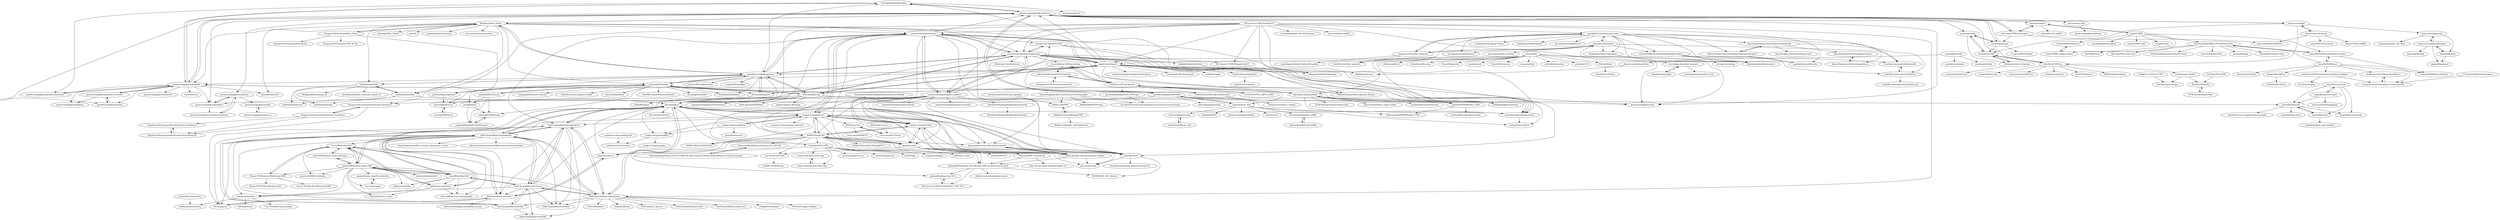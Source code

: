 digraph G {
"travisgoodspeed/goodfet" -> "greatscottgadgets/facedancer"
"travisgoodspeed/goodfet" -> "greatscottgadgets/greatfet-hardware"
"travisgoodspeed/goodfet" -> "greatscottgadgets/greatfet"
"travisgoodspeed/goodfet" -> "mossmann/im-me"
"nccgroup/umap" -> "nccgroup/umap2"
"nccgroup/umap" -> "schumilo/vUSBf"
"nccgroup/umap" -> "ollseg/usb-device-fuzzing"
"eblot/pyftdi" -> "ftd2xx/ftd2xx"
"eblot/pyftdi" -> "eblot/pyspiflash"
"eblot/pyftdi" -> "devttys0/libmpsse"
"eblot/pyftdi" -> "ohjeongwook/dumpflash"
"eblot/pyftdi" -> "richardeoin/ftx-prog"
"eblot/pyftdi" -> "tigard-tools/tigard"
"eblot/pyftdi" -> "YosysHQ/apicula" ["e"=1]
"eblot/pyftdi" -> "viveris/jtag-boundary-scanner"
"eblot/pyftdi" -> "pyusb/pyusb" ["e"=1]
"eblot/pyftdi" -> "YosysHQ/icestorm" ["e"=1]
"eblot/pyftdi" -> "square/pylink" ["e"=1]
"eblot/pyftdi" -> "orbcode/orbuculum" ["e"=1]
"eblot/pyftdi" -> "greatscottgadgets/luna" ["e"=1]
"eblot/pyftdi" -> "bkerler/NANDReader_FTDI"
"eblot/pyftdi" -> "pyocd/pyOCD" ["e"=1]
"matlo/GIMX" -> "matlo/GIMX-firmwares"
"matlo/GIMX" -> "matlo/serialusb"
"matlo/GIMX" -> "matlo/GIMX-configurations"
"matlo/GIMX" -> "MysteryDash/Offline-PS4-Remote-Play"
"matlo/GIMX" -> "komefai/PS4RemotePlayInterceptor"
"matlo/GIMX" -> "passinglink/passinglink" ["e"=1]
"matlo/GIMX" -> "matlo/GIMX-tools"
"matlo/GIMX" -> "shauleiz/vJoy" ["e"=1]
"openvizsla/ov_ftdi" -> "greatscottgadgets/ViewSB"
"openvizsla/ov_ftdi" -> "newaetech/phywhispererusb"
"openvizsla/ov_ftdi" -> "matwey/libopenvizsla"
"openvizsla/ov_ftdi" -> "eleqian/WiDSO" ["e"=1]
"openvizsla/ov_ftdi" -> "greatscottgadgets/daisho" ["e"=1]
"openvizsla/ov_ftdi" -> "tmbinc/xvcd" ["e"=1]
"openvizsla/ov_ftdi" -> "ultraembedded/usb_sniffer"
"Ledger-Donjon/scaffold" -> "Ledger-Donjon/pypdm"
"Ledger-Donjon/scaffold" -> "voidstarsec/fi-resources"
"greatscottgadgets/ViewSB" -> "greatscottgadgets/luna" ["e"=1]
"greatscottgadgets/ViewSB" -> "greatscottgadgets/greatfet"
"greatscottgadgets/ViewSB" -> "greatscottgadgets/facedancer"
"greatscottgadgets/ViewSB" -> "greatscottgadgets/packetry"
"greatscottgadgets/ViewSB" -> "usb-tools/pyopenvizsla"
"greatscottgadgets/ViewSB" -> "openvizsla/ov_ftdi"
"greatscottgadgets/ViewSB" -> "newaetech/phywhispererusb"
"newaetech/phywhispererusb" -> "noopwafel/iceglitch"
"Ledger-Donjon/lascar" -> "Ledger-Donjon/rainbow"
"Ledger-Donjon/lascar" -> "simple-crypto/SCALib"
"Ledger-Donjon/lascar" -> "Keysight/Jlsca"
"Ledger-Donjon/lascar" -> "eshard/scared"
"Ledger-Donjon/lascar" -> "Ledger-Donjon/scaffold"
"Ledger-Donjon/lascar" -> "phonchi/awesome-side-channel-attack"
"Ledger-Donjon/lascar" -> "ANSSI-FR/ASCAD"
"Ledger-Donjon/lascar" -> "newaetech/chipwhisperer"
"Ledger-Donjon/lascar" -> "ANSSI-FR/SecAESSTM32"
"Ledger-Donjon/lascar" -> "AISyLab/side-channel-analysis-toolbox"
"Ledger-Donjon/lascar" -> "J08nY/pyecsca"
"Ledger-Donjon/lascar" -> "eurecom-s3/screaming_channels"
"Ledger-Donjon/lascar" -> "SideChannelMarvels/Daredevil"
"Ledger-Donjon/lascar" -> "google/scaaml"
"Ledger-Donjon/lascar" -> "petrsocha/sicak"
"komefai/PS4Macro" -> "komefai/PS4RemotePlayInterceptor"
"komefai/PS4Macro" -> "komefai/PS4Macro.Remote"
"komefai/PS4Macro" -> "MysteryDash/Offline-PS4-Remote-Play"
"komefai/PS4Macro" -> "thiagomiranda3/PlaystationMacro"
"komefai/PS4Macro" -> "starshinata/PS4-Keyboard-and-Mouse-Adapter"
"komefai/PS4Macro" -> "xeropresence/remoteplay-version-patcher"
"komefai/PS4Macro" -> "daeken/ShockEmu"
"komefai/PS4Macro" -> "thestr4ng3r/chiaki" ["e"=1]
"kellman/LearnedDesignFPM" -> "Waller-Lab/Angle_SelfCalibration"
"kellman/LearnedDesignFPM" -> "Waller-Lab/FPM"
"devttys0/libmpsse" -> "l29ah/libmpsse"
"devttys0/libmpsse" -> "grandideastudio/jtagulator"
"gremwell/go-jtagenum" -> "szymonh/JTAGscan"
"ohjeongwook/dumpflash" -> "bkerler/NANDReader_FTDI"
"ohjeongwook/dumpflash" -> "ohjeongwook/NANDReader_FTDI"
"ohjeongwook/dumpflash" -> "SySS-Research/nand-dump-tools"
"ohjeongwook/dumpflash" -> "james-tate/arduino_nand_reader"
"ohjeongwook/dumpflash" -> "vmallet/ftdi-nand-flash-tool"
"ohjeongwook/dumpflash" -> "cyphunk/JTAGenum"
"ANSSI-FR/ASCAD" -> "gabzai/Methodology-for-efficient-CNN-architectures-in-SCA"
"ANSSI-FR/ASCAD" -> "google/scaaml"
"ANSSI-FR/ASCAD" -> "simple-crypto/SCALib"
"ANSSI-FR/ASCAD" -> "ANSSI-FR/secAES-ATmega8515"
"ANSSI-FR/ASCAD" -> "AISyLab/side-channel-analysis-toolbox"
"ANSSI-FR/ASCAD" -> "AISyLab/AISY_Framework"
"ANSSI-FR/ASCAD" -> "ikizhvatov/pysca"
"ANSSI-FR/ASCAD" -> "Ledger-Donjon/lascar"
"ANSSI-FR/ASCAD" -> "phonchi/awesome-side-channel-attack"
"ANSSI-FR/ASCAD" -> "gabzai/Ranking-Loss-SCA"
"ANSSI-FR/ASCAD" -> "Keysight/Jlsca"
"ANSSI-FR/ASCAD" -> "sca-research/ELMO"
"ANSSI-FR/ASCAD" -> "Nodulaire/SCA-DPA"
"ANSSI-FR/ASCAD" -> "NymeriaWang/DeepLearning_SCA_ASCAD"
"ANSSI-FR/ASCAD" -> "ANSSI-FR/SecAESSTM32"
"eshard/scared" -> "phonchi/awesome-side-channel-attack"
"eshard/scared" -> "Ledger-Donjon/lascar"
"eshard/scared" -> "simple-crypto/SCALib"
"eshard/scared" -> "AESHD/AES_HD_Dataset"
"eshard/scared" -> "backahasten/Simple-deep-learning-SCA"
"eshard/scared" -> "Keysight/Jlsca"
"eshard/scared" -> "petrsocha/sicak"
"gabzai/Methodology-for-efficient-CNN-architectures-in-SCA" -> "ikizhvatov/randomdelays-traces"
"gabzai/Methodology-for-efficient-CNN-architectures-in-SCA" -> "KULeuven-COSIC/TCHES20V3_CNN_SCA"
"gabzai/Methodology-for-efficient-CNN-architectures-in-SCA" -> "gabzai/Ranking-Loss-SCA"
"gabzai/Methodology-for-efficient-CNN-architectures-in-SCA" -> "AESHD/AES_HD_Dataset"
"ph4r05/Whitebox-crypto-AES-java" -> "Gr1zz/WhiteBoxAES"
"ph4r05/Whitebox-crypto-AES-java" -> "ph4r05/Whitebox-crypto-AES"
"komefai/PS4RemotePlayInterceptor" -> "komefai/PS4Macro"
"komefai/PS4RemotePlayInterceptor" -> "komefai/PS4Macro.Remote"
"komefai/PS4RemotePlayInterceptor" -> "MysteryDash/Offline-PS4-Remote-Play"
"viveris/jtag-boundary-scanner" -> "colinoflynn/pyjtagbs"
"viveris/jtag-boundary-scanner" -> "jxwleong/jtag-boundary-scan"
"linux-usb-gadgets/gt" -> "linux-usb-gadgets/libusbgx"
"linux-usb-gadgets/gt" -> "libusbg/libusbg"
"linux-usb-gadgets/gt" -> "kopasiak/simple_usb_chat"
"hydrabus/hydrabus" -> "hydrabus/hydrafw"
"hydrabus/hydrabus" -> "hydrabus/hydratool"
"hydrabus/hydrabus" -> "hydrabus/hydranfc"
"hydrabus/hydrabus" -> "Keysight/Jlsca"
"matlo/GIMX-firmwares" -> "matlo/GIMX-configurations"
"usb-tools/USBProxy-legacy" -> "greatscottgadgets/facedancer"
"usb-tools/USBProxy-legacy" -> "matlo/serialusb"
"usb-tools/USBProxy-legacy" -> "nesto-software/USBProxy"
"usb-tools/USBProxy-legacy" -> "nccgroup/umap2"
"newaetech/chipwhisperer-jupyter" -> "newaetech/chipwhisperer"
"newaetech/chipwhisperer-jupyter" -> "newaetech/chipwhisperer-husky"
"newaetech/chipwhisperer-jupyter" -> "HardwareHackingHandbook/notebooks"
"newaetech/chipwhisperer-jupyter" -> "eshard/scared"
"newaetech/chipwhisperer-jupyter" -> "phonchi/awesome-side-channel-attack"
"newaetech/chipwhisperer-jupyter" -> "Keysight/Jlsca"
"newaetech/chipwhisperer-jupyter" -> "newaetech/chipshouter-picoemp"
"newaetech/chipwhisperer-jupyter" -> "simple-crypto/SCALib"
"newaetech/chipwhisperer-jupyter" -> "newaetech/chipwhisperer-tutorials"
"newaetech/chipwhisperer-jupyter" -> "Ledger-Donjon/lascar"
"newaetech/chipwhisperer-jupyter" -> "ANSSI-FR/ASCAD"
"newaetech/chipwhisperer-jupyter" -> "Nodulaire/SCA-DPA"
"newaetech/chipwhisperer-jupyter" -> "google/scaaml"
"newaetech/chipwhisperer-jupyter" -> "newaetech/ChipSHOUTER"
"greatscottgadgets/greatfet-tutorials" -> "greatscottgadgets/greatfet"
"greatscottgadgets/greatfet-tutorials" -> "greatscottgadgets/libgreat"
"greatscottgadgets/greatfet-tutorials" -> "greatfet-hardware/azalea"
"ermin-sakic/first-order-dpa" -> "ermin-sakic/second-order-dpa"
"bkerler/NANDReader_FTDI" -> "ohjeongwook/dumpflash"
"bkerler/NANDReader_FTDI" -> "ohjeongwook/NANDReader_FTDI"
"bkerler/NANDReader_FTDI" -> "maehw/ftdi-nand-flash-reader"
"newaetech/ChipSHOUTER" -> "newaetech/chipshouter-picoemp"
"newaetech/ChipSHOUTER" -> "noopwafel/iceglitch"
"newaetech/ChipSHOUTER" -> "newaetech/phywhispererusb"
"libusbg/libusbg" -> "linux-usb-gadgets/libusbgx"
"libusbg/libusbg" -> "gadgetd/gadgetd"
"cryptolu/whitebox" -> "hellman/ches2022wbc"
"cryptolu/whitebox" -> "hellman/thesis"
"cryptolu/whitebox" -> "UzL-ITS/white-box-masking"
"Ledger-Donjon/rainbow" -> "Ledger-Donjon/lascar"
"Ledger-Donjon/rainbow" -> "Ledger-Donjon/scaffold"
"Ledger-Donjon/rainbow" -> "jevinskie/emusca"
"greatfet-hardware/azalea" -> "greatscottgadgets/greatfet-tutorials"
"J08nY/pyecsca" -> "crocs-muni/DiSSECT"
"J08nY/pyecsca" -> "crocs-muni/ECTester"
"ermin-sakic/second-order-dpa" -> "ermin-sakic/first-order-dpa"
"usb-tools/nu-map" -> "greatscottgadgets/pyfwup"
"NymeriaWang/DeepLearning_SCA_ASCAD" -> "NymeriaWang/Advanced-Far-Field-EM-Side-Channel-Attack-onAES-Based-on-Deep-Learning"
"SpaceExplorationTechnologies/starlink-wifi" -> "SpaceExplorationTechnologies/starlink-wifi-gen2"
"SpaceExplorationTechnologies/starlink-wifi" -> "SpaceExplorationTechnologies/u-boot"
"SpaceExplorationTechnologies/starlink-wifi" -> "SpaceExplorationTechnologies/linux"
"SpaceExplorationTechnologies/starlink-wifi" -> "SpaceExplorationTechnologies/sssd"
"SmartImagingLabUConn/Fourier-Ptychography" -> "bu-cisl/3D-Fourier-ptychography-on-LED-array-microscope"
"SmartImagingLabUConn/Fourier-Ptychography" -> "MRogalski96/FPM-app"
"SmartImagingLabUConn/Fourier-Ptychography" -> "Waller-Lab/FPM"
"schumilo/vUSBf" -> "nccgroup/umap"
"schumilo/vUSBf" -> "HexHive/USBFuzz"
"schumilo/vUSBf" -> "ollseg/usb-device-fuzzing"
"newaetech/chipwhisperer" -> "newaetech/chipwhisperer-jupyter"
"newaetech/chipwhisperer" -> "Ledger-Donjon/lascar"
"newaetech/chipwhisperer" -> "newaetech/chipshouter-picoemp"
"newaetech/chipwhisperer" -> "ANSSI-FR/ASCAD"
"newaetech/chipwhisperer" -> "grandideastudio/jtagulator"
"newaetech/chipwhisperer" -> "newaetech/ChipSHOUTER"
"newaetech/chipwhisperer" -> "Keysight/Jlsca"
"newaetech/chipwhisperer" -> "google/scaaml"
"newaetech/chipwhisperer" -> "eshard/scared"
"newaetech/chipwhisperer" -> "simple-crypto/SCALib"
"newaetech/chipwhisperer" -> "tigard-tools/tigard"
"newaetech/chipwhisperer" -> "SideChannelMarvels/Daredevil"
"newaetech/chipwhisperer" -> "greatscottgadgets/facedancer"
"newaetech/chipwhisperer" -> "phonchi/awesome-side-channel-attack"
"newaetech/chipwhisperer" -> "AISyLab/side-channel-analysis-toolbox"
"ultraembedded/usb2sniffer" -> "ultraembedded/usb_sniffer"
"r57zone/DualShock4-emulator" -> "xeropresence/remoteplay-version-patcher"
"starshinata/PS4-Keyboard-and-Mouse-Adapter" -> "xeropresence/remoteplay-version-patcher"
"starshinata/PS4-Keyboard-and-Mouse-Adapter" -> "ko1N/mouseplay"
"chipfail/chipfail-glitcher" -> "chipfail/pmod-mux"
"tigard-tools/tigard" -> "esden/bitmagic"
"tigard-tools/tigard" -> "newaetech/chipshouter-picoemp"
"tigard-tools/tigard" -> "greatscottgadgets/luna" ["e"=1]
"tigard-tools/tigard" -> "grandideastudio/jtagulator"
"tigard-tools/tigard" -> "Aodrulez/blueTag"
"tigard-tools/tigard" -> "hamid-elaosta/TigarDen"
"tigard-tools/tigard" -> "orangecrab-fpga/orangecrab-hardware" ["e"=1]
"tigard-tools/tigard" -> "cyphunk/JTAGenum"
"tigard-tools/tigard" -> "newaetech/chipwhisperer"
"tigard-tools/tigard" -> "travisgoodspeed/goodfet"
"tigard-tools/tigard" -> "greatscottgadgets/facedancer"
"tigard-tools/tigard" -> "smunaut/ice40-playground" ["e"=1]
"tigard-tools/tigard" -> "newaetech/phywhispererusb"
"tigard-tools/tigard" -> "openvizsla/ov_ftdi"
"tigard-tools/tigard" -> "GlasgowEmbedded/glasgow" ["e"=1]
"Yossioren/AttacksonImplementationsCourseBook" -> "google/scaaml"
"Yossioren/AttacksonImplementationsCourseBook" -> "Keysight/Jlsca"
"Yossioren/AttacksonImplementationsCourseBook" -> "simple-crypto/SCALib"
"google/scaaml" -> "simple-crypto/SCALib"
"google/scaaml" -> "ANSSI-FR/ASCAD"
"google/scaaml" -> "AISyLab/side-channel-analysis-toolbox"
"google/scaaml" -> "AISyLab/AISY_Framework"
"google/scaaml" -> "gabzai/Methodology-for-efficient-CNN-architectures-in-SCA"
"google/scaaml" -> "petrsocha/sicak"
"google/scaaml" -> "sca-research/ELMO"
"google/scaaml" -> "brisfors/DLSCA"
"AISyLab/side-channel-analysis-toolbox" -> "gabzai/Methodology-for-efficient-CNN-architectures-in-SCA"
"AISyLab/side-channel-analysis-toolbox" -> "petrsocha/sicak"
"phonchi/awesome-side-channel-attack" -> "AISyLab/side-channel-analysis-toolbox"
"phonchi/awesome-side-channel-attack" -> "eshard/scared"
"JohannesObermaier/f103-analysis" -> "doegox/stm32f1-firmware-extractor"
"JohannesObermaier/f103-analysis" -> "CTXz/stm32f1-picopwner"
"J08nY/std-curves" -> "crocs-muni/ECTester"
"balena/aes-whitebox" -> "Gr1zz/WhiteBoxAES"
"balena/aes-whitebox" -> "ph4r05/Whitebox-crypto-AES"
"balena/aes-whitebox" -> "ohhoo/White-box-Cryptographic"
"balena/aes-whitebox" -> "chrku/whitebox_crypto"
"hydrabus/hydrafw" -> "hydrabus/hydrabus"
"hydrabus/hydrafw" -> "hydrabus/hydranfc"
"hydrabus/hydrafw" -> "hydrabus/hydratool"
"hydrabus/hydrafw" -> "WolfgangMau/chamgo-qt" ["e"=1]
"hydrabus/hydrafw" -> "hydrabus/hydrafw_hydranfc_shield_v2"
"hydrabus/hydrafw" -> "grandideastudio/jtagulator"
"Nexus-TYF/Xiao-Lai-White-box-SM4" -> "Nexus-TYF/Bai-Wu-White-box-SM4"
"Nexus-TYF/Xiao-Lai-White-box-SM4" -> "Nexus-TYF/CEJO-whitebox-AES"
"Nexus-TYF/Xiao-Lai-White-box-SM4" -> "Gr1zz/WhiteBoxAES"
"samyk/glitchsink" -> "samyk/crackerjack" ["e"=1]
"samyk/glitchsink" -> "samyk/glitchisnk"
"samyk/glitchsink" -> "akacastor/xplain-glitcher"
"doegox/stm32f1-firmware-extractor" -> "JohannesObermaier/f103-analysis"
"KULeuven-COSIC/TCHES20V3_CNN_SCA" -> "gabzai/Ranking-Loss-SCA"
"pavikonda/RaspberryPi_FPScope" -> "bu-cisl/3D-Fourier-ptychography-on-LED-array-microscope"
"greatscottgadgets/apollo" -> "greatscottgadgets/saturn-v"
"xairy/raw-gadget" -> "AristoChen/usb-proxy"
"xairy/raw-gadget" -> "greatscottgadgets/facedancer"
"xairy/raw-gadget" -> "schumilo/vUSBf"
"xairy/raw-gadget" -> "linux-usb-gadgets/gt"
"xairy/raw-gadget" -> "HexHive/USBFuzz"
"szymonh/JTAGscan" -> "szymonh/SWDscan"
"szymonh/SWDscan" -> "szymonh/JTAGscan"
"gabzai/Ranking-Loss-SCA" -> "KULeuven-COSIC/TCHES20V3_CNN_SCA"
"SpaceExplorationTechnologies/u-boot" -> "SpaceExplorationTechnologies/linux"
"SpaceExplorationTechnologies/linux" -> "SpaceExplorationTechnologies/u-boot"
"danopstech/starlink" -> "sparky8512/starlink-grpc-tools"
"danopstech/starlink" -> "danopstech/starlink_exporter"
"danopstech/starlink" -> "Tysonpower/starlinkstatus"
"danopstech/starlink" -> "ChuckTSI/BetterThanNothingWebInterface"
"danopstech/starlink" -> "starlink-community/dishyworld"
"danopstech/starlink" -> "dbjohnson/starlink-monitor"
"danopstech/starlink" -> "sponsianus/dishy_grafana"
"danopstech/starlink" -> "olegkutkov/Space-Debugger"
"HexHive/USBFuzz" -> "secsysresearch/DRFuzz" ["e"=1]
"HexHive/USBFuzz" -> "sslab-gatech/janus" ["e"=1]
"HexHive/USBFuzz" -> "vul337/PrIntFuzz" ["e"=1]
"HexHive/USBFuzz" -> "schumilo/vUSBf"
"HexHive/USBFuzz" -> "ZHYfeng/Dependency" ["e"=1]
"HexHive/USBFuzz" -> "hustdebug/v-shuttle"
"HexHive/USBFuzz" -> "purseclab/fuzzusb"
"hustdebug/v-shuttle" -> "hustdebug/scavenger"
"hustdebug/v-shuttle" -> "HexHive/ViDeZZo"
"AISyLab/AISY_Framework" -> "Chair-for-Security-Engineering/DL-LA"
"AISyLab/AISY_Framework" -> "gabzai/Methodology-for-efficient-CNN-architectures-in-SCA"
"simple-crypto/SCALib" -> "google/scaaml"
"simple-crypto/SCALib" -> "AISyLab/AISY_Framework"
"simple-crypto/SCALib" -> "AISyLab/side-channel-analysis-toolbox"
"simple-crypto/SCALib" -> "Ledger-Donjon/lascar"
"simple-crypto/SCALib" -> "ANSSI-FR/ASCAD"
"ftd2xx/ftd2xx" -> "ctrl-shift-esc/ftd2xx"
"sparky8512/starlink-grpc-tools" -> "danopstech/starlink"
"sparky8512/starlink-grpc-tools" -> "starlink-community/starlink-cli"
"sparky8512/starlink-grpc-tools" -> "ChuckTSI/BetterThanNothingWebInterface"
"sparky8512/starlink-grpc-tools" -> "danopstech/starlink_exporter"
"sparky8512/starlink-grpc-tools" -> "quarkslab/starlink-tools"
"sparky8512/starlink-grpc-tools" -> "dbjohnson/starlink-monitor"
"sparky8512/starlink-grpc-tools" -> "Tysonpower/starlinkstatus"
"sparky8512/starlink-grpc-tools" -> "SpaceExplorationTechnologies/starlink-wifi"
"sparky8512/starlink-grpc-tools" -> "Leask/Starlink-Signal-Status"
"sparky8512/starlink-grpc-tools" -> "SpaceExplorationTechnologies/starlink-wifi-gen2"
"sparky8512/starlink-grpc-tools" -> "starlink-community/dishyworld"
"sparky8512/starlink-grpc-tools" -> "bmillham/starlink-graph"
"sparky8512/starlink-grpc-tools" -> "olegkutkov/Space-Debugger"
"sparky8512/starlink-grpc-tools" -> "DanMolz/starlink_exporter"
"sparky8512/starlink-grpc-tools" -> "jim-olsen/StarlinkRemote"
"Gr1zz/WhiteBoxAES" -> "balena/aes-whitebox"
"Gr1zz/WhiteBoxAES" -> "ph4r05/Whitebox-crypto-AES"
"Gr1zz/WhiteBoxAES" -> "ph4r05/Whitebox-crypto-AES-java"
"Gr1zz/WhiteBoxAES" -> "Nexus-TYF/Xiao-Lai-White-box-SM4"
"Gr1zz/WhiteBoxAES" -> "ohhoo/White-box-Cryptographic"
"Gr1zz/WhiteBoxAES" -> "OpenWhiteBox/AES"
"Gr1zz/WhiteBoxAES" -> "JeanGa128/AES-whitebox"
"danopstech/starlink_exporter" -> "danopstech/starlink"
"danopstech/starlink_exporter" -> "DanMolz/starlink_exporter"
"danopstech/starlink_exporter" -> "sparky8512/starlink-grpc-tools"
"danopstech/starlink_exporter" -> "geerlingguy/docker-fedora34-ansible"
"atc1441/ESP32_nRF52_SWD" -> "CTXz/stm32f1-picopwner"
"jvdsn/white-box-speck" -> "hellman/ches2022wbc"
"OpenVizslaTNG/ov_ftdi" -> "matwey/libopenvizsla"
"starlink-community/starlink-cli" -> "starlink-community/dishyworld"
"starlink-community/starlink-cli" -> "starlink-community/starlink-grpc-go"
"Waller-Lab/FPM" -> "kellman/LearnedDesignFPM"
"starlink-community/dishyworld" -> "starlink-community/starlink-cli"
"ChuckTSI/BetterThanNothingWebInterface" -> "starlink-community/dishyworld"
"ChuckTSI/BetterThanNothingWebInterface" -> "starlink-community/starlink-cli"
"ChuckTSI/BetterThanNothingWebInterface" -> "dbjohnson/starlink-monitor"
"colinoflynn/pyjtagbs" -> "viveris/jtag-boundary-scanner"
"matlo/GIMX-configurations" -> "matlo/GIMX-firmwares"
"hamid-elaosta/TigarDen" -> "tigard-tools/xiaomao"
"greatscottgadgets/saturn-v" -> "greatscottgadgets/apollo"
"NymeriaWang/Advanced-Far-Field-EM-Side-Channel-Attack-onAES-Based-on-Deep-Learning" -> "NymeriaWang/DeepLearning_SCA_ASCAD"
"DangerousPrototypes/Bus_Pirate" -> "BusPirate/Bus_Pirate"
"DangerousPrototypes/Bus_Pirate" -> "DangerousPrototypes/BusPirate5-firmware"
"DangerousPrototypes/Bus_Pirate" -> "DangerousPrototypes/Downloads"
"DangerousPrototypes/Bus_Pirate" -> "DangerousPrototypes/USB_IR_Toy"
"newaetech/chipshouter-picoemp" -> "newaetech/ChipSHOUTER"
"newaetech/chipshouter-picoemp" -> "newaetech/chipwhisperer"
"newaetech/chipshouter-picoemp" -> "newaetech/chipwhisperer-jupyter"
"newaetech/chipshouter-picoemp" -> "MKesenheimer/fault-injection-library"
"newaetech/chipshouter-picoemp" -> "tigard-tools/tigard"
"newaetech/chipshouter-picoemp" -> "ElectronicCats/faultycat"
"newaetech/chipshouter-picoemp" -> "BitBangingBytes/Glitchy"
"newaetech/chipshouter-picoemp" -> "grandideastudio/jtagulator"
"newaetech/chipshouter-picoemp" -> "newaetech/phywhispererusb"
"newaetech/chipshouter-picoemp" -> "racerxdl/stm32f0-pico-dump"
"newaetech/chipshouter-picoemp" -> "Aodrulez/blueTag"
"newaetech/chipshouter-picoemp" -> "chipfail/chipfail-glitcher"
"newaetech/chipshouter-picoemp" -> "CTXz/stm32f1-picopwner"
"newaetech/chipshouter-picoemp" -> "Ledger-Donjon/scaffold"
"newaetech/chipshouter-picoemp" -> "KULeuven-COSIC/SimpleLink-FI"
"linux-usb-gadgets/libusbgx" -> "linux-usb-gadgets/gt"
"linux-usb-gadgets/libusbgx" -> "libusbg/libusbg"
"linux-usb-gadgets/libusbgx" -> "kopasiak/libusbg"
"linux-usb-gadgets/libusbgx" -> "gadgetd/gadgetd"
"Aodrulez/blueTag" -> "grandideastudio/jtagulator"
"Aodrulez/blueTag" -> "cyphunk/JTAGenum"
"Aodrulez/blueTag" -> "phdussud/pico-dirtyJtag" ["e"=1]
"Aodrulez/blueTag" -> "DangerousPrototypes/BusPirate5-firmware"
"Aodrulez/blueTag" -> "tigard-tools/tigard"
"Aodrulez/blueTag" -> "BitBangingBytes/Glitchy"
"Aodrulez/blueTag" -> "szymonh/JTAGscan"
"Aodrulez/blueTag" -> "newaetech/chipshouter-picoemp"
"Aodrulez/blueTag" -> "stacksmashing/tamarin-firmware" ["e"=1]
"Aodrulez/blueTag" -> "whid-injector/PIZZAbite"
"Aodrulez/blueTag" -> "nmatt0/mitmtools"
"AristoChen/usb-proxy" -> "xairy/raw-gadget"
"AristoChen/usb-proxy" -> "nesto-software/USBProxy"
"AristoChen/usb-proxy" -> "blegas78/usb-sniffify"
"AristoChen/usb-proxy" -> "patryk4815/usb-proxy"
"matlo/serialusb" -> "usb-tools/USBProxy-legacy"
"matlo/serialusb" -> "matlo/bb_usb_sniffer"
"matlo/serialusb" -> "matlo/GIMX"
"RUB-SysSec/Hypercube" -> "HexHive/ViDeZZo"
"HexHive/ViDeZZo" -> "RUB-SysSec/Hypercube"
"nmatt0/mitmtools" -> "nmatt0/bletools"
"nmatt0/mitmtools" -> "nmatt0/firmwaretools"
"nmatt0/mitmtools" -> "nmatt0/reverse-engineering-examples"
"nmatt0/mitmtools" -> "nmatt0/netsec-docs"
"SpaceExplorationTechnologies/starlink-wifi-gen2" -> "SpaceExplorationTechnologies/starlink-wifi"
"SpaceExplorationTechnologies/starlink-wifi-gen2" -> "quarkslab/starlink-tools"
"OpenWhiteBox/AES" -> "ph4r05/Whitebox-crypto-AES"
"OpenWhiteBox/AES" -> "jeffsaremi/wbaes"
"OpenWhiteBox/AES" -> "Gr1zz/WhiteBoxAES"
"OpenWhiteBox/AES" -> "SideChannelMarvels/Deadpool"
"OpenWhiteBox/AES" -> "cryptolu/whitebox"
"OpenWhiteBox/AES" -> "SideChannelMarvels/Tracer"
"OpenWhiteBox/AES" -> "balena/aes-whitebox"
"OpenWhiteBox/AES" -> "ohhoo/White-box-Cryptographic"
"greatscottgadgets/greatfet" -> "greatscottgadgets/greatfet-tutorials"
"greatscottgadgets/greatfet" -> "greatscottgadgets/facedancer"
"greatscottgadgets/greatfet" -> "greatfet-hardware/azalea"
"greatscottgadgets/greatfet" -> "greatscottgadgets/greatfet-hardware"
"greatscottgadgets/greatfet" -> "greatscottgadgets/ViewSB"
"greatscottgadgets/greatfet" -> "greatscottgadgets/yardstick" ["e"=1]
"greatscottgadgets/greatfet" -> "travisgoodspeed/goodfet"
"greatscottgadgets/greatfet" -> "greatscottgadgets/packetry"
"greatscottgadgets/greatfet" -> "atlas0fd00m/rfcat" ["e"=1]
"greatscottgadgets/greatfet" -> "greatscottgadgets/libgreat"
"greatscottgadgets/greatfet" -> "AsFaBw/erica"
"greatscottgadgets/greatfet-hardware" -> "greatscottgadgets/greatfet"
"greatscottgadgets/packetry" -> "greatscottgadgets/cynthion"
"greatscottgadgets/packetry" -> "greatscottgadgets/cynthion-hardware"
"HardwareHackingHandbook/notebooks" -> "HardwareHackingHandbook/teardowns"
"SideChannelMarvels/Daredevil" -> "SideChannelMarvels/Orka"
"SideChannelMarvels/Daredevil" -> "SideChannelMarvels/Tracer"
"SideChannelMarvels/Daredevil" -> "SideChannelMarvels/JeanGrey"
"SideChannelMarvels/Daredevil" -> "SideChannelMarvels/Deadpool"
"SideChannelMarvels/Daredevil" -> "Keysight/Jlsca"
"SideChannelMarvels/Daredevil" -> "FdLSifu/qscat"
"SideChannelMarvels/Daredevil" -> "SideChannelMarvels/Hulk"
"SideChannelMarvels/Daredevil" -> "ikizhvatov/jlsca-tutorials"
"SideChannelMarvels/Daredevil" -> "SideChannelMarvels/Stark" ["e"=1]
"BusPirate/Bus_Pirate" -> "DangerousPrototypes/Bus_Pirate"
"BusPirate/Bus_Pirate" -> "mikebdp2/Bus_Pirate"
"BusPirate/Bus_Pirate" -> "grandideastudio/jtagulator"
"BusPirate/Bus_Pirate" -> "cyphunk/JTAGenum"
"BusPirate/Bus_Pirate" -> "greatscottgadgets/facedancer"
"BusPirate/Bus_Pirate" -> "jawi/ols" ["e"=1]
"BusPirate/Bus_Pirate" -> "newaetech/chipshouter-picoemp"
"BusPirate/Bus_Pirate" -> "hydrabus/hydrabus"
"BusPirate/Bus_Pirate" -> "juhasch/pyBusPirateLite"
"BusPirate/Bus_Pirate" -> "greatscottgadgets/greatfet"
"BusPirate/Bus_Pirate" -> "micronucleus/micronucleus" ["e"=1]
"BusPirate/Bus_Pirate" -> "newaetech/chipwhisperer"
"BusPirate/Bus_Pirate" -> "GlasgowEmbedded/glasgow" ["e"=1]
"BusPirate/Bus_Pirate" -> "atlas0fd00m/rfcat" ["e"=1]
"BusPirate/Bus_Pirate" -> "hydrabus/hydrafw"
"KULeuven-COSIC/Starlink-FI" -> "quarkslab/starlink-tools"
"KULeuven-COSIC/Starlink-FI" -> "newaetech/chipshouter-picoemp"
"KULeuven-COSIC/Starlink-FI" -> "KULeuven-COSIC/SimpleLink-FI"
"KULeuven-COSIC/Starlink-FI" -> "newaetech/chipwhisperer"
"KULeuven-COSIC/Starlink-FI" -> "newaetech/phywhispererusb"
"KULeuven-COSIC/Starlink-FI" -> "hydrabus/hydrabus"
"KULeuven-COSIC/Starlink-FI" -> "tigard-tools/tigard"
"KULeuven-COSIC/Starlink-FI" -> "newaetech/chipwhisperer-jupyter"
"KULeuven-COSIC/Starlink-FI" -> "sparky8512/starlink-grpc-tools"
"KULeuven-COSIC/Starlink-FI" -> "greatscottgadgets/luna" ["e"=1]
"KULeuven-COSIC/Starlink-FI" -> "tyranid/blackhat-usa-2022-demos"
"KULeuven-COSIC/Starlink-FI" -> "Keysight/Jlsca"
"KULeuven-COSIC/Starlink-FI" -> "GlasgowEmbedded/glasgow" ["e"=1]
"KULeuven-COSIC/Starlink-FI" -> "muccc/iridium-toolkit" ["e"=1]
"KULeuven-COSIC/Starlink-FI" -> "SideChannelMarvels/JeanGrey"
"racerxdl/stm32f0-pico-dump" -> "CTXz/stm32f1-picopwner"
"racerxdl/stm32f0-pico-dump" -> "JohannesObermaier/f103-analysis"
"racerxdl/stm32f0-pico-dump" -> "BitBangingBytes/Glitchy"
"racerxdl/stm32f0-pico-dump" -> "lolwheel/stm32f4-rdp-workaround"
"SideChannelMarvels/Deadpool" -> "SideChannelMarvels/Tracer"
"SideChannelMarvels/Deadpool" -> "SideChannelMarvels/Daredevil"
"SideChannelMarvels/Deadpool" -> "SideChannelMarvels/JeanGrey"
"SideChannelMarvels/Deadpool" -> "OpenWhiteBox/AES"
"SideChannelMarvels/Deadpool" -> "Keysight/Jlsca"
"SideChannelMarvels/Deadpool" -> "SideChannelMarvels/Stark" ["e"=1]
"SideChannelMarvels/Deadpool" -> "SideChannelMarvels/Orka"
"SideChannelMarvels/Deadpool" -> "ph4r05/Whitebox-crypto-AES"
"SideChannelMarvels/Deadpool" -> "cryptolu/whitebox"
"SideChannelMarvels/Deadpool" -> "ikizhvatov/jlsca-tutorials"
"SideChannelMarvels/Deadpool" -> "Ledger-Donjon/lascar"
"SideChannelMarvels/Deadpool" -> "FdLSifu/qscat"
"SideChannelMarvels/Deadpool" -> "CryptoExperts/whibox_contest_submission_server"
"SideChannelMarvels/Deadpool" -> "Gr1zz/WhiteBoxAES"
"SideChannelMarvels/Deadpool" -> "advanced-threat-research/firmware-security-training" ["e"=1]
"SideChannelMarvels/Orka" -> "SideChannelMarvels/Daredevil"
"SideChannelMarvels/Orka" -> "SideChannelMarvels/Hulk"
"SideChannelMarvels/Orka" -> "SideChannelMarvels/Tracer"
"SideChannelMarvels/JeanGrey" -> "SideChannelMarvels/Stark" ["e"=1]
"SideChannelMarvels/JeanGrey" -> "SideChannelMarvels/Daredevil"
"SideChannelMarvels/JeanGrey" -> "SideChannelMarvels/Deadpool"
"SideChannelMarvels/JeanGrey" -> "SideChannelMarvels/Orka"
"SideChannelMarvels/JeanGrey" -> "SideChannelMarvels/Tracer"
"SideChannelMarvels/JeanGrey" -> "Pr0214/Unidbg_FindKey" ["e"=1]
"SideChannelMarvels/JeanGrey" -> "Pr0214/findhash" ["e"=1]
"SideChannelMarvels/JeanGrey" -> "Keysight/Jlsca"
"SideChannelMarvels/JeanGrey" -> "Daeinar/dfa-aes"
"SideChannelMarvels/JeanGrey" -> "Pr0214/trace_natives" ["e"=1]
"SideChannelMarvels/JeanGrey" -> "SeeFlowerX/frida-protobuf" ["e"=1]
"SideChannelMarvels/JeanGrey" -> "SeeFlowerX/frida-smali-trace" ["e"=1]
"SideChannelMarvels/JeanGrey" -> "sledgeh4w/chomper" ["e"=1]
"SideChannelMarvels/Tracer" -> "SideChannelMarvels/Daredevil"
"SideChannelMarvels/Tracer" -> "SideChannelMarvels/Orka"
"SideChannelMarvels/Tracer" -> "SideChannelMarvels/Deadpool"
"SideChannelMarvels/Tracer" -> "SideChannelMarvels/JeanGrey"
"SideChannelMarvels/Tracer" -> "ikizhvatov/jlsca-tutorials"
"SideChannelMarvels/Tracer" -> "Keysight/Jlsca"
"SideChannelMarvels/Tracer" -> "cryptolu/whitebox"
"SideChannelMarvels/Tracer" -> "OpenWhiteBox/AES"
"SideChannelMarvels/Tracer" -> "SideChannelMarvels/Stark" ["e"=1]
"SideChannelMarvels/Tracer" -> "SideChannelMarvels/Hulk"
"thiagomiranda3/PlaystationMacro" -> "xeropresence/remoteplay-version-patcher"
"ultraembedded/usb_sniffer" -> "ultraembedded/usb2sniffer"
"Nodulaire/SCA-DPA" -> "ermin-sakic/second-order-dpa"
"Nodulaire/SCA-DPA" -> "ermin-sakic/first-order-dpa"
"Nodulaire/SCA-DPA" -> "ikizhvatov/pysca"
"Nodulaire/SCA-DPA" -> "rumpeltux/libdpa"
"Nodulaire/SCA-DPA" -> "jcb82/aes_cache"
"Nodulaire/SCA-DPA" -> "nvietsang/dpa-on-aes"
"Nodulaire/SCA-DPA" -> "mchoudary/grizzly"
"Nodulaire/SCA-DPA" -> "GaPhil/dpa"
"xeropresence/remoteplay-version-patcher" -> "thiagomiranda3/PlaystationMacro"
"s0duku/cve-2022-31705" -> "hustdebug/scavenger"
"cyphunk/NANDDump" -> "cyphunk/ParallelFLASHDumper"
"nmatt0/bletools" -> "nmatt0/mitmtools"
"nmatt0/bletools" -> "nmatt0/netgear-wpa-wordlist"
"tsu-iscd/jcrypto" -> "aguinet/hmac_sha256_whitebox"
"nccgroup/umap2" -> "nccgroup/umap"
"nccgroup/umap2" -> "schumilo/vUSBf"
"nccgroup/umap2" -> "greatscottgadgets/facedancer"
"nccgroup/umap2" -> "nccgroup/BLE-Replay" ["e"=1]
"CTXz/stm32f1-picopwner" -> "JohannesObermaier/f103-analysis"
"CTXz/stm32f1-picopwner" -> "lolwheel/stm32f4-rdp-workaround"
"CTXz/stm32f1-picopwner" -> "racerxdl/stm32f0-pico-dump"
"CTXz/stm32f1-picopwner" -> "BitBangingBytes/Glitchy"
"CTXz/stm32f1-picopwner" -> "MKesenheimer/fault-injection-library"
"CTXz/stm32f1-picopwner" -> "pavikonda/RaspberryPi_FPScope"
"CTXz/stm32f1-picopwner" -> "atc1441/ESP32_nRF52_SWD"
"aapooksman/certmitm" -> "nmatt0/mitmrouter"
"aapooksman/certmitm" -> "nmatt0/mitmtools"
"aapooksman/certmitm" -> "kevin-mizu/domloggerpp" ["e"=1]
"cyphunk/JTAGenum" -> "cyphunk/RS232enum"
"cyphunk/JTAGenum" -> "grandideastudio/jtagulator"
"cyphunk/JTAGenum" -> "gremwell/go-jtagenum"
"cyphunk/JTAGenum" -> "Aodrulez/blueTag"
"cyphunk/JTAGenum" -> "dxa4481/inputProtectionShield"
"cyphunk/JTAGenum" -> "szymonh/JTAGscan"
"cyphunk/JTAGenum" -> "dirtyjtag/DirtyJTAG" ["e"=1]
"cyphunk/JTAGenum" -> "ohjeongwook/dumpflash"
"cyphunk/JTAGenum" -> "cyphunk/NANDDump"
"cyphunk/JTAGenum" -> "firmadyne/firmadyne" ["e"=1]
"cyphunk/JTAGenum" -> "unixdj/depcb"
"cyphunk/JTAGenum" -> "rampageX/firmware-mod-kit" ["e"=1]
"cyphunk/JTAGenum" -> "attify/firmware-analysis-toolkit" ["e"=1]
"cyphunk/JTAGenum" -> "devttys0/libmpsse"
"cyphunk/JTAGenum" -> "devttys0/baudrate" ["e"=1]
"ollseg/usb-device-fuzzing" -> "nccgroup/FrisbeeLite"
"ollseg/usb-device-fuzzing" -> "schumilo/vUSBf"
"greatscottgadgets/cynthion" -> "greatscottgadgets/packetry"
"greatscottgadgets/cynthion" -> "greatscottgadgets/cynthion-hardware"
"greatscottgadgets/cynthion" -> "greatscottgadgets/apollo"
"lolwheel/stm32f4-rdp-workaround" -> "darkspr1te/sraptor_exploit"
"greatscottgadgets/cynthion-hardware" -> "greatscottgadgets/cynthion"
"crocs-muni/ECTester" -> "J08nY/pyecsca"
"olegkutkov/Space-Debugger" -> "ertong/star-debug"
"daeken/ShockEmu" -> "willoftw/ShockEmu"
"DangerousPrototypes/BusPirate5-firmware" -> "DangerousPrototypes/BusPirate5-hardware"
"DangerousPrototypes/BusPirate5-firmware" -> "DangerousPrototypes/BusPirate5-docs-firmware"
"DangerousPrototypes/BusPirate5-docs-firmware" -> "DangerousPrototypes/BusPirate5-docs-hardware"
"DangerousPrototypes/BusPirate5-hardware" -> "DangerousPrototypes/BusPirate5-docs-firmware"
"DangerousPrototypes/BusPirate5-hardware" -> "DangerousPrototypes/BusPirate5-docs-hardware"
"DangerousPrototypes/BusPirate5-hardware" -> "DangerousPrototypes/BusPirate5-firmware"
"DangerousPrototypes/BusPirate5-docs-hardware" -> "DangerousPrototypes/BusPirate5-docs-firmware"
"voidstarsec/hw-hacking-lab" -> "voidstarsec/fi-resources"
"nmatt0/mitmrouter" -> "aapooksman/certmitm"
"nmatt0/mitmrouter" -> "nmatt0/mitmtools"
"nmatt0/mitmrouter" -> "nmatt0/firmwaretools"
"nmatt0/mitmrouter" -> "nmatt0/bletools"
"unixdj/depcb" -> "cyphunk/ParallelFLASHDumper"
"unixdj/depcb" -> "cyphunk/NANDDump"
"HexHive/HyperPill" -> "HexHive/ViDeZZo"
"Keysight/Jlsca" -> "ikizhvatov/jlsca-tutorials"
"Keysight/Jlsca" -> "SideChannelMarvels/Daredevil"
"Keysight/Jlsca" -> "Ledger-Donjon/lascar"
"Keysight/Jlsca" -> "FdLSifu/qscat"
"Keysight/Jlsca" -> "Nodulaire/SCA-DPA"
"Keysight/Jlsca" -> "ikizhvatov/pysca"
"Keysight/Jlsca" -> "eshard/scared"
"Keysight/Jlsca" -> "SideChannelMarvels/Deadpool"
"Keysight/Jlsca" -> "ResultsMayVary/ctf" ["e"=1]
"Keysight/Jlsca" -> "SideChannelMarvels/JeanGrey"
"Keysight/Jlsca" -> "noopwafel/iceglitch"
"Keysight/Jlsca" -> "AISyLab/side-channel-analysis-toolbox"
"greatscottgadgets/facedancer" -> "greatscottgadgets/greatfet"
"greatscottgadgets/facedancer" -> "greatscottgadgets/luna" ["e"=1]
"greatscottgadgets/facedancer" -> "greatscottgadgets/ViewSB"
"greatscottgadgets/facedancer" -> "usb-tools/USBProxy-legacy"
"greatscottgadgets/facedancer" -> "nccgroup/umap2"
"greatscottgadgets/facedancer" -> "travisgoodspeed/goodfet"
"greatscottgadgets/facedancer" -> "greatscottgadgets/cynthion"
"greatscottgadgets/facedancer" -> "xairy/raw-gadget"
"greatscottgadgets/facedancer" -> "greatscottgadgets/packetry"
"greatscottgadgets/facedancer" -> "greatfet-hardware/azalea"
"greatscottgadgets/facedancer" -> "nccgroup/umap"
"greatscottgadgets/facedancer" -> "matlo/serialusb"
"greatscottgadgets/facedancer" -> "HexHive/USBFuzz"
"greatscottgadgets/facedancer" -> "usb-tools/nu-map"
"greatscottgadgets/facedancer" -> "BusPirate/Bus_Pirate"
"akacastor/xplain-glitcher" -> "chipfail/pmod-mux"
"ph4r05/Whitebox-crypto-AES" -> "Gr1zz/WhiteBoxAES"
"ph4r05/Whitebox-crypto-AES" -> "balena/aes-whitebox"
"ph4r05/Whitebox-crypto-AES" -> "OpenWhiteBox/AES"
"ph4r05/Whitebox-crypto-AES" -> "ph4r05/Whitebox-crypto-AES-java"
"ph4r05/Whitebox-crypto-AES" -> "jeffsaremi/wbaes"
"ph4r05/Whitebox-crypto-AES" -> "mimoo/whiteboxDES"
"ph4r05/Whitebox-crypto-AES" -> "SideChannelMarvels/Deadpool"
"ph4r05/Whitebox-crypto-AES" -> "Nexus-TYF/Xiao-Lai-White-box-SM4"
"ph4r05/Whitebox-crypto-AES" -> "JeanGa128/AES-whitebox"
"ph4r05/Whitebox-crypto-AES" -> "cryptolu/whitebox"
"ph4r05/Whitebox-crypto-AES" -> "tsu-iscd/jcrypto"
"ph4r05/Whitebox-crypto-AES" -> "SideChannelMarvels/JeanGrey"
"ph4r05/Whitebox-crypto-AES" -> "aguinet/hmac_sha256_whitebox"
"ph4r05/Whitebox-crypto-AES" -> "chrku/whitebox_crypto"
"FdLSifu/qscat" -> "ikizhvatov/jlsca-tutorials"
"aguinet/hmac_sha256_whitebox" -> "tsu-iscd/jcrypto"
"grandideastudio/jtagulator" -> "cyphunk/JTAGenum"
"grandideastudio/jtagulator" -> "Aodrulez/blueTag"
"grandideastudio/jtagulator" -> "newaetech/chipwhisperer"
"grandideastudio/jtagulator" -> "devttys0/libmpsse"
"grandideastudio/jtagulator" -> "newaetech/chipshouter-picoemp"
"grandideastudio/jtagulator" -> "tigard-tools/tigard"
"grandideastudio/jtagulator" -> "gremwell/go-jtagenum"
"grandideastudio/jtagulator" -> "greatscottgadgets/greatfet"
"grandideastudio/jtagulator" -> "hydrabus/hydrafw"
"grandideastudio/jtagulator" -> "BusPirate/Bus_Pirate"
"grandideastudio/jtagulator" -> "Keysight/Jlsca"
"grandideastudio/jtagulator" -> "firmadyne/firmadyne" ["e"=1]
"grandideastudio/jtagulator" -> "syncsrc/MicroRenovator" ["e"=1]
"grandideastudio/jtagulator" -> "travisgoodspeed/goodfet"
"grandideastudio/jtagulator" -> "craigz28/firmwalker" ["e"=1]
"ikizhvatov/pysca" -> "ikizhvatov/jlsca-tutorials"
"ikizhvatov/jlsca-tutorials" -> "Keysight/Jlsca"
"ikizhvatov/jlsca-tutorials" -> "ikizhvatov/leakage-modelling-tutorial"
"ikizhvatov/jlsca-tutorials" -> "FdLSifu/qscat"
"ikizhvatov/jlsca-tutorials" -> "ikizhvatov/pysca"
"MysteryDash/Offline-PS4-Remote-Play" -> "komefai/PS4RemotePlayInterceptor"
"MysteryDash/Offline-PS4-Remote-Play" -> "delroth/ps4-remote-play"
"MysteryDash/Offline-PS4-Remote-Play" -> "SiSTR0/ps4ren"
"MysteryDash/Offline-PS4-Remote-Play" -> "JDsnyke/PS4-Cheat-List" ["e"=1]
"MysteryDash/Offline-PS4-Remote-Play" -> "xXxTheDarkprogramerxXx/PS3Tools" ["e"=1]
"MysteryDash/Offline-PS4-Remote-Play" -> "maxton/LibOrbisPkg" ["e"=1]
"MysteryDash/Offline-PS4-Remote-Play" -> "mmozeiko/pkgi" ["e"=1]
"benkrasnow/Fourier-ptycography" -> "Waller-Lab/FPM"
"cyphunk/RS232enum" -> "cyphunk/ParallelFLASHDumper"
"cyphunk/RS232enum" -> "cyphunk/NANDDump"
"cyphunk/RS232enum" -> "unixdj/depcb"
"cyphunk/RS232enum" -> "cyphunk/JTAGenum"
"sca-research/ELMO" -> "0xADE1A1DE/Rosita"
"matwey/libopenvizsla" -> "OpenVizslaTNG/ov_ftdi"
"cyphunk/ParallelFLASHDumper" -> "cyphunk/NANDDump"
"travisgoodspeed/goodfet" ["l"="32.051,-4.884"]
"greatscottgadgets/facedancer" ["l"="32.033,-4.828"]
"greatscottgadgets/greatfet-hardware" ["l"="32.083,-4.858"]
"greatscottgadgets/greatfet" ["l"="32.059,-4.859"]
"mossmann/im-me" ["l"="31.988,-4.876"]
"nccgroup/umap" ["l"="32.019,-4.75"]
"nccgroup/umap2" ["l"="32.022,-4.778"]
"schumilo/vUSBf" ["l"="32.027,-4.725"]
"ollseg/usb-device-fuzzing" ["l"="32.019,-4.699"]
"eblot/pyftdi" ["l"="32.006,-5.139"]
"ftd2xx/ftd2xx" ["l"="32.01,-5.201"]
"eblot/pyspiflash" ["l"="32.007,-5.174"]
"devttys0/libmpsse" ["l"="32.034,-5.031"]
"ohjeongwook/dumpflash" ["l"="31.983,-5.112"]
"richardeoin/ftx-prog" ["l"="31.983,-5.188"]
"tigard-tools/tigard" ["l"="32.063,-4.972"]
"YosysHQ/apicula" ["l"="32.839,-3.864"]
"viveris/jtag-boundary-scanner" ["l"="31.962,-5.22"]
"pyusb/pyusb" ["l"="-17.82,-43.386"]
"YosysHQ/icestorm" ["l"="32.887,-3.844"]
"square/pylink" ["l"="-17.616,-43.108"]
"orbcode/orbuculum" ["l"="-17.866,-43.112"]
"greatscottgadgets/luna" ["l"="32.832,-3.847"]
"bkerler/NANDReader_FTDI" ["l"="31.976,-5.15"]
"pyocd/pyOCD" ["l"="-17.691,-43.128"]
"matlo/GIMX" ["l"="31.931,-4.619"]
"matlo/GIMX-firmwares" ["l"="31.901,-4.609"]
"matlo/serialusb" ["l"="31.973,-4.706"]
"matlo/GIMX-configurations" ["l"="31.915,-4.598"]
"MysteryDash/Offline-PS4-Remote-Play" ["l"="31.886,-4.555"]
"komefai/PS4RemotePlayInterceptor" ["l"="31.904,-4.54"]
"passinglink/passinglink" ["l"="-12.953,3.575"]
"matlo/GIMX-tools" ["l"="31.945,-4.598"]
"shauleiz/vJoy" ["l"="-14.215,1.724"]
"openvizsla/ov_ftdi" ["l"="32.002,-4.91"]
"greatscottgadgets/ViewSB" ["l"="32.023,-4.869"]
"newaetech/phywhispererusb" ["l"="32.08,-4.952"]
"matwey/libopenvizsla" ["l"="31.958,-4.908"]
"eleqian/WiDSO" ["l"="-17.066,-42.706"]
"greatscottgadgets/daisho" ["l"="32.67,-3.871"]
"tmbinc/xvcd" ["l"="-19.708,-42.727"]
"ultraembedded/usb_sniffer" ["l"="31.941,-4.89"]
"Ledger-Donjon/scaffold" ["l"="32.168,-5.102"]
"Ledger-Donjon/pypdm" ["l"="32.195,-5.117"]
"voidstarsec/fi-resources" ["l"="32.216,-5.153"]
"greatscottgadgets/packetry" ["l"="31.998,-4.835"]
"usb-tools/pyopenvizsla" ["l"="31.998,-4.858"]
"noopwafel/iceglitch" ["l"="32.074,-5.012"]
"Ledger-Donjon/lascar" ["l"="32.095,-5.099"]
"Ledger-Donjon/rainbow" ["l"="32.146,-5.137"]
"simple-crypto/SCALib" ["l"="32.112,-5.078"]
"Keysight/Jlsca" ["l"="32.061,-5.061"]
"eshard/scared" ["l"="32.088,-5.075"]
"phonchi/awesome-side-channel-attack" ["l"="32.101,-5.064"]
"ANSSI-FR/ASCAD" ["l"="32.111,-5.106"]
"newaetech/chipwhisperer" ["l"="32.094,-5.027"]
"ANSSI-FR/SecAESSTM32" ["l"="32.102,-5.136"]
"AISyLab/side-channel-analysis-toolbox" ["l"="32.101,-5.081"]
"J08nY/pyecsca" ["l"="32.114,-5.204"]
"eurecom-s3/screaming_channels" ["l"="32.122,-5.172"]
"SideChannelMarvels/Daredevil" ["l"="32.027,-5.069"]
"google/scaaml" ["l"="32.128,-5.088"]
"petrsocha/sicak" ["l"="32.112,-5.092"]
"komefai/PS4Macro" ["l"="31.886,-4.499"]
"komefai/PS4Macro.Remote" ["l"="31.907,-4.514"]
"thiagomiranda3/PlaystationMacro" ["l"="31.903,-4.472"]
"starshinata/PS4-Keyboard-and-Mouse-Adapter" ["l"="31.869,-4.453"]
"xeropresence/remoteplay-version-patcher" ["l"="31.894,-4.455"]
"daeken/ShockEmu" ["l"="31.843,-4.485"]
"thestr4ng3r/chiaki" ["l"="-13.752,2.722"]
"kellman/LearnedDesignFPM" ["l"="32.453,-5.201"]
"Waller-Lab/Angle_SelfCalibration" ["l"="32.475,-5.208"]
"Waller-Lab/FPM" ["l"="32.429,-5.198"]
"l29ah/libmpsse" ["l"="32,-5.021"]
"grandideastudio/jtagulator" ["l"="32.084,-4.975"]
"gremwell/go-jtagenum" ["l"="32.061,-4.997"]
"szymonh/JTAGscan" ["l"="32.087,-5.003"]
"ohjeongwook/NANDReader_FTDI" ["l"="31.961,-5.14"]
"SySS-Research/nand-dump-tools" ["l"="31.942,-5.154"]
"james-tate/arduino_nand_reader" ["l"="31.951,-5.127"]
"vmallet/ftdi-nand-flash-tool" ["l"="31.968,-5.127"]
"cyphunk/JTAGenum" ["l"="32.036,-5.003"]
"gabzai/Methodology-for-efficient-CNN-architectures-in-SCA" ["l"="32.128,-5.122"]
"ANSSI-FR/secAES-ATmega8515" ["l"="32.119,-5.148"]
"AISyLab/AISY_Framework" ["l"="32.139,-5.106"]
"ikizhvatov/pysca" ["l"="32.059,-5.103"]
"gabzai/Ranking-Loss-SCA" ["l"="32.128,-5.137"]
"sca-research/ELMO" ["l"="32.154,-5.117"]
"Nodulaire/SCA-DPA" ["l"="32.076,-5.134"]
"NymeriaWang/DeepLearning_SCA_ASCAD" ["l"="32.104,-5.156"]
"AESHD/AES_HD_Dataset" ["l"="32.1,-5.117"]
"backahasten/Simple-deep-learning-SCA" ["l"="32.071,-5.115"]
"ikizhvatov/randomdelays-traces" ["l"="32.152,-5.154"]
"KULeuven-COSIC/TCHES20V3_CNN_SCA" ["l"="32.136,-5.153"]
"ph4r05/Whitebox-crypto-AES-java" ["l"="31.898,-5.119"]
"Gr1zz/WhiteBoxAES" ["l"="31.917,-5.106"]
"ph4r05/Whitebox-crypto-AES" ["l"="31.917,-5.085"]
"colinoflynn/pyjtagbs" ["l"="31.958,-5.249"]
"jxwleong/jtag-boundary-scan" ["l"="31.934,-5.242"]
"linux-usb-gadgets/gt" ["l"="31.938,-4.719"]
"linux-usb-gadgets/libusbgx" ["l"="31.903,-4.701"]
"libusbg/libusbg" ["l"="31.897,-4.722"]
"kopasiak/simple_usb_chat" ["l"="31.931,-4.692"]
"hydrabus/hydrabus" ["l"="32.118,-4.949"]
"hydrabus/hydrafw" ["l"="32.118,-4.923"]
"hydrabus/hydratool" ["l"="32.142,-4.93"]
"hydrabus/hydranfc" ["l"="32.149,-4.913"]
"usb-tools/USBProxy-legacy" ["l"="31.996,-4.76"]
"nesto-software/USBProxy" ["l"="32.044,-4.736"]
"newaetech/chipwhisperer-jupyter" ["l"="32.122,-5.054"]
"newaetech/chipwhisperer-husky" ["l"="32.166,-5.061"]
"HardwareHackingHandbook/notebooks" ["l"="32.179,-5.078"]
"newaetech/chipshouter-picoemp" ["l"="32.139,-5.004"]
"newaetech/chipwhisperer-tutorials" ["l"="32.149,-5.051"]
"newaetech/ChipSHOUTER" ["l"="32.112,-5.006"]
"greatscottgadgets/greatfet-tutorials" ["l"="32.08,-4.829"]
"greatscottgadgets/libgreat" ["l"="32.097,-4.832"]
"greatfet-hardware/azalea" ["l"="32.066,-4.814"]
"ermin-sakic/first-order-dpa" ["l"="32.077,-5.181"]
"ermin-sakic/second-order-dpa" ["l"="32.084,-5.168"]
"maehw/ftdi-nand-flash-reader" ["l"="31.956,-5.177"]
"gadgetd/gadgetd" ["l"="31.878,-4.708"]
"cryptolu/whitebox" ["l"="31.934,-5.057"]
"hellman/ches2022wbc" ["l"="31.89,-5.037"]
"hellman/thesis" ["l"="31.911,-5.03"]
"UzL-ITS/white-box-masking" ["l"="31.911,-5.045"]
"jevinskie/emusca" ["l"="32.175,-5.18"]
"crocs-muni/DiSSECT" ["l"="32.107,-5.229"]
"crocs-muni/ECTester" ["l"="32.125,-5.242"]
"usb-tools/nu-map" ["l"="31.998,-4.802"]
"greatscottgadgets/pyfwup" ["l"="31.971,-4.788"]
"NymeriaWang/Advanced-Far-Field-EM-Side-Channel-Attack-onAES-Based-on-Deep-Learning" ["l"="32.102,-5.18"]
"SpaceExplorationTechnologies/starlink-wifi" ["l"="32.268,-4.81"]
"SpaceExplorationTechnologies/starlink-wifi-gen2" ["l"="32.258,-4.839"]
"SpaceExplorationTechnologies/u-boot" ["l"="32.263,-4.776"]
"SpaceExplorationTechnologies/linux" ["l"="32.254,-4.79"]
"SpaceExplorationTechnologies/sssd" ["l"="32.281,-4.781"]
"SmartImagingLabUConn/Fourier-Ptychography" ["l"="32.39,-5.174"]
"bu-cisl/3D-Fourier-ptychography-on-LED-array-microscope" ["l"="32.346,-5.14"]
"MRogalski96/FPM-app" ["l"="32.396,-5.195"]
"HexHive/USBFuzz" ["l"="32.054,-4.719"]
"ultraembedded/usb2sniffer" ["l"="31.914,-4.884"]
"r57zone/DualShock4-emulator" ["l"="31.903,-4.415"]
"ko1N/mouseplay" ["l"="31.853,-4.429"]
"chipfail/chipfail-glitcher" ["l"="32.224,-4.979"]
"chipfail/pmod-mux" ["l"="32.287,-4.961"]
"esden/bitmagic" ["l"="32.029,-4.965"]
"Aodrulez/blueTag" ["l"="32.111,-4.985"]
"hamid-elaosta/TigarDen" ["l"="32.005,-4.963"]
"orangecrab-fpga/orangecrab-hardware" ["l"="32.833,-3.921"]
"smunaut/ice40-playground" ["l"="32.808,-3.945"]
"GlasgowEmbedded/glasgow" ["l"="32.862,-3.834"]
"Yossioren/AttacksonImplementationsCourseBook" ["l"="32.074,-5.089"]
"brisfors/DLSCA" ["l"="32.155,-5.088"]
"JohannesObermaier/f103-analysis" ["l"="32.26,-5.052"]
"doegox/stm32f1-firmware-extractor" ["l"="32.288,-5.064"]
"CTXz/stm32f1-picopwner" ["l"="32.23,-5.052"]
"J08nY/std-curves" ["l"="32.134,-5.28"]
"balena/aes-whitebox" ["l"="31.9,-5.099"]
"ohhoo/White-box-Cryptographic" ["l"="31.918,-5.124"]
"chrku/whitebox_crypto" ["l"="31.887,-5.082"]
"WolfgangMau/chamgo-qt" ["l"="55.998,2.868"]
"hydrabus/hydrafw_hydranfc_shield_v2" ["l"="32.146,-4.886"]
"Nexus-TYF/Xiao-Lai-White-box-SM4" ["l"="31.883,-5.117"]
"Nexus-TYF/Bai-Wu-White-box-SM4" ["l"="31.854,-5.124"]
"Nexus-TYF/CEJO-whitebox-AES" ["l"="31.863,-5.139"]
"samyk/glitchsink" ["l"="32.393,-4.947"]
"samyk/crackerjack" ["l"="55.003,2.598"]
"samyk/glitchisnk" ["l"="32.42,-4.945"]
"akacastor/xplain-glitcher" ["l"="32.345,-4.949"]
"pavikonda/RaspberryPi_FPScope" ["l"="32.295,-5.102"]
"greatscottgadgets/apollo" ["l"="31.925,-4.805"]
"greatscottgadgets/saturn-v" ["l"="31.903,-4.8"]
"xairy/raw-gadget" ["l"="32.043,-4.757"]
"AristoChen/usb-proxy" ["l"="32.078,-4.733"]
"szymonh/SWDscan" ["l"="32.117,-5.023"]
"danopstech/starlink" ["l"="32.338,-4.834"]
"sparky8512/starlink-grpc-tools" ["l"="32.295,-4.852"]
"danopstech/starlink_exporter" ["l"="32.308,-4.817"]
"Tysonpower/starlinkstatus" ["l"="32.345,-4.862"]
"ChuckTSI/BetterThanNothingWebInterface" ["l"="32.318,-4.835"]
"starlink-community/dishyworld" ["l"="32.325,-4.821"]
"dbjohnson/starlink-monitor" ["l"="32.324,-4.855"]
"sponsianus/dishy_grafana" ["l"="32.368,-4.811"]
"olegkutkov/Space-Debugger" ["l"="32.365,-4.841"]
"secsysresearch/DRFuzz" ["l"="-41.564,-35.937"]
"sslab-gatech/janus" ["l"="-41.451,-36.084"]
"vul337/PrIntFuzz" ["l"="-41.571,-35.958"]
"ZHYfeng/Dependency" ["l"="-41.556,-35.963"]
"hustdebug/v-shuttle" ["l"="32.084,-4.644"]
"purseclab/fuzzusb" ["l"="32.066,-4.689"]
"hustdebug/scavenger" ["l"="32.114,-4.615"]
"HexHive/ViDeZZo" ["l"="32.084,-4.599"]
"Chair-for-Security-Engineering/DL-LA" ["l"="32.171,-5.124"]
"ctrl-shift-esc/ftd2xx" ["l"="32.01,-5.233"]
"starlink-community/starlink-cli" ["l"="32.331,-4.805"]
"quarkslab/starlink-tools" ["l"="32.233,-4.887"]
"Leask/Starlink-Signal-Status" ["l"="32.325,-4.884"]
"bmillham/starlink-graph" ["l"="32.28,-4.873"]
"DanMolz/starlink_exporter" ["l"="32.29,-4.826"]
"jim-olsen/StarlinkRemote" ["l"="32.301,-4.88"]
"OpenWhiteBox/AES" ["l"="31.941,-5.085"]
"JeanGa128/AES-whitebox" ["l"="31.886,-5.102"]
"geerlingguy/docker-fedora34-ansible" ["l"="32.317,-4.783"]
"atc1441/ESP32_nRF52_SWD" ["l"="32.256,-5.084"]
"jvdsn/white-box-speck" ["l"="31.864,-5.028"]
"OpenVizslaTNG/ov_ftdi" ["l"="31.937,-4.913"]
"starlink-community/starlink-grpc-go" ["l"="32.349,-4.783"]
"tigard-tools/xiaomao" ["l"="31.968,-4.959"]
"DangerousPrototypes/Bus_Pirate" ["l"="32.044,-4.917"]
"BusPirate/Bus_Pirate" ["l"="32.078,-4.921"]
"DangerousPrototypes/BusPirate5-firmware" ["l"="32.022,-4.942"]
"DangerousPrototypes/Downloads" ["l"="32.022,-4.917"]
"DangerousPrototypes/USB_IR_Toy" ["l"="32.023,-4.897"]
"MKesenheimer/fault-injection-library" ["l"="32.195,-5.037"]
"ElectronicCats/faultycat" ["l"="32.19,-4.995"]
"BitBangingBytes/Glitchy" ["l"="32.18,-5.019"]
"racerxdl/stm32f0-pico-dump" ["l"="32.217,-5.028"]
"KULeuven-COSIC/SimpleLink-FI" ["l"="32.176,-4.972"]
"kopasiak/libusbg" ["l"="31.883,-4.684"]
"phdussud/pico-dirtyJtag" ["l"="-19.672,-42.81"]
"stacksmashing/tamarin-firmware" ["l"="40.738,-22.69"]
"whid-injector/PIZZAbite" ["l"="32.163,-4.992"]
"nmatt0/mitmtools" ["l"="32.284,-5.003"]
"blegas78/usb-sniffify" ["l"="32.104,-4.704"]
"patryk4815/usb-proxy" ["l"="32.104,-4.726"]
"matlo/bb_usb_sniffer" ["l"="31.966,-4.677"]
"RUB-SysSec/Hypercube" ["l"="32.074,-4.579"]
"nmatt0/bletools" ["l"="32.312,-4.992"]
"nmatt0/firmwaretools" ["l"="32.314,-5.019"]
"nmatt0/reverse-engineering-examples" ["l"="32.295,-5.02"]
"nmatt0/netsec-docs" ["l"="32.292,-4.983"]
"jeffsaremi/wbaes" ["l"="31.904,-5.065"]
"SideChannelMarvels/Deadpool" ["l"="31.986,-5.084"]
"SideChannelMarvels/Tracer" ["l"="31.985,-5.064"]
"greatscottgadgets/yardstick" ["l"="55.081,2.482"]
"atlas0fd00m/rfcat" ["l"="55.125,2.505"]
"AsFaBw/erica" ["l"="32.063,-4.832"]
"greatscottgadgets/cynthion" ["l"="31.973,-4.818"]
"greatscottgadgets/cynthion-hardware" ["l"="31.955,-4.828"]
"HardwareHackingHandbook/teardowns" ["l"="32.203,-5.092"]
"SideChannelMarvels/Orka" ["l"="32.005,-5.071"]
"SideChannelMarvels/JeanGrey" ["l"="32.012,-5.051"]
"FdLSifu/qscat" ["l"="32.02,-5.089"]
"SideChannelMarvels/Hulk" ["l"="31.995,-5.048"]
"ikizhvatov/jlsca-tutorials" ["l"="32.034,-5.088"]
"SideChannelMarvels/Stark" ["l"="56.644,-10.854"]
"mikebdp2/Bus_Pirate" ["l"="32.115,-4.88"]
"jawi/ols" ["l"="-19.43,-42.639"]
"juhasch/pyBusPirateLite" ["l"="32.095,-4.889"]
"micronucleus/micronucleus" ["l"="-14.052,-42.244"]
"KULeuven-COSIC/Starlink-FI" ["l"="32.144,-4.969"]
"tyranid/blackhat-usa-2022-demos" ["l"="32.199,-4.934"]
"muccc/iridium-toolkit" ["l"="54.221,4.863"]
"lolwheel/stm32f4-rdp-workaround" ["l"="32.246,-5.031"]
"CryptoExperts/whibox_contest_submission_server" ["l"="31.958,-5.103"]
"advanced-threat-research/firmware-security-training" ["l"="-40.265,-34.104"]
"Pr0214/Unidbg_FindKey" ["l"="56.669,-10.834"]
"Pr0214/findhash" ["l"="56.656,-10.802"]
"Daeinar/dfa-aes" ["l"="31.968,-5.034"]
"Pr0214/trace_natives" ["l"="56.673,-10.792"]
"SeeFlowerX/frida-protobuf" ["l"="56.645,-10.812"]
"SeeFlowerX/frida-smali-trace" ["l"="56.712,-10.845"]
"sledgeh4w/chomper" ["l"="56.634,-10.881"]
"rumpeltux/libdpa" ["l"="32.05,-5.161"]
"jcb82/aes_cache" ["l"="32.066,-5.164"]
"nvietsang/dpa-on-aes" ["l"="32.059,-5.18"]
"mchoudary/grizzly" ["l"="32.077,-5.157"]
"GaPhil/dpa" ["l"="32.057,-5.148"]
"s0duku/cve-2022-31705" ["l"="32.138,-4.591"]
"cyphunk/NANDDump" ["l"="31.986,-4.985"]
"cyphunk/ParallelFLASHDumper" ["l"="31.966,-4.988"]
"nmatt0/netgear-wpa-wordlist" ["l"="32.334,-4.976"]
"tsu-iscd/jcrypto" ["l"="31.871,-5.079"]
"aguinet/hmac_sha256_whitebox" ["l"="31.874,-5.092"]
"nccgroup/BLE-Replay" ["l"="-44.842,-32.861"]
"aapooksman/certmitm" ["l"="32.359,-5.027"]
"nmatt0/mitmrouter" ["l"="32.336,-5.007"]
"kevin-mizu/domloggerpp" ["l"="-47.53,-29.851"]
"cyphunk/RS232enum" ["l"="32.002,-4.995"]
"dxa4481/inputProtectionShield" ["l"="32.053,-5.027"]
"dirtyjtag/DirtyJTAG" ["l"="-19.65,-42.765"]
"firmadyne/firmadyne" ["l"="-41.534,-37.413"]
"unixdj/depcb" ["l"="31.983,-5.002"]
"rampageX/firmware-mod-kit" ["l"="-41.51,-37.415"]
"attify/firmware-analysis-toolkit" ["l"="-41.515,-37.382"]
"devttys0/baudrate" ["l"="-41.606,-37.391"]
"nccgroup/FrisbeeLite" ["l"="32.019,-4.664"]
"darkspr1te/sraptor_exploit" ["l"="32.267,-5.026"]
"ertong/star-debug" ["l"="32.4,-4.834"]
"willoftw/ShockEmu" ["l"="31.819,-4.473"]
"DangerousPrototypes/BusPirate5-hardware" ["l"="31.99,-4.941"]
"DangerousPrototypes/BusPirate5-docs-firmware" ["l"="31.981,-4.931"]
"DangerousPrototypes/BusPirate5-docs-hardware" ["l"="31.965,-4.935"]
"voidstarsec/hw-hacking-lab" ["l"="32.248,-5.192"]
"HexHive/HyperPill" ["l"="32.098,-4.572"]
"ResultsMayVary/ctf" ["l"="-44.599,-34.402"]
"mimoo/whiteboxDES" ["l"="31.88,-5.064"]
"syncsrc/MicroRenovator" ["l"="-46.777,-34.142"]
"craigz28/firmwalker" ["l"="-41.501,-37.397"]
"ikizhvatov/leakage-modelling-tutorial" ["l"="32.03,-5.115"]
"delroth/ps4-remote-play" ["l"="31.846,-4.564"]
"SiSTR0/ps4ren" ["l"="31.859,-4.538"]
"JDsnyke/PS4-Cheat-List" ["l"="-14.208,3.666"]
"xXxTheDarkprogramerxXx/PS3Tools" ["l"="-14.04,3.795"]
"maxton/LibOrbisPkg" ["l"="-14.032,3.744"]
"mmozeiko/pkgi" ["l"="-14.694,3.787"]
"benkrasnow/Fourier-ptycography" ["l"="32.438,-5.226"]
"0xADE1A1DE/Rosita" ["l"="32.179,-5.141"]
}